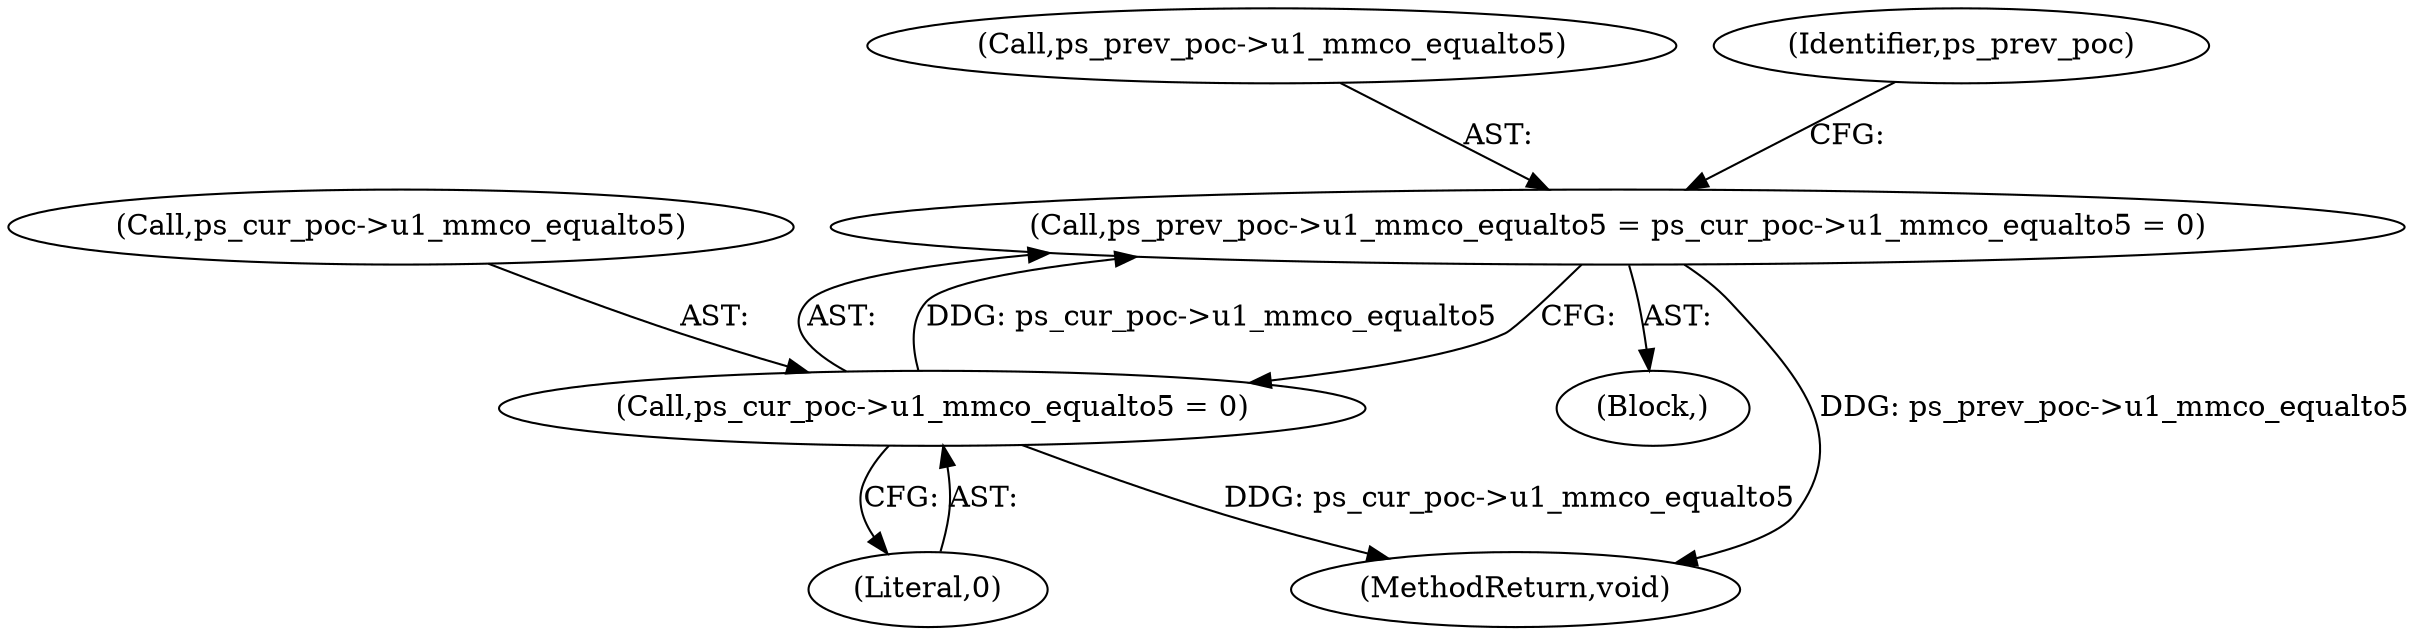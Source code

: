 digraph "0_Android_ecf6c7ce6d5a22d52160698aab44fc234c63291a@pointer" {
"1000598" [label="(Call,ps_prev_poc->u1_mmco_equalto5 = ps_cur_poc->u1_mmco_equalto5 = 0)"];
"1000602" [label="(Call,ps_cur_poc->u1_mmco_equalto5 = 0)"];
"1000598" [label="(Call,ps_prev_poc->u1_mmco_equalto5 = ps_cur_poc->u1_mmco_equalto5 = 0)"];
"1000599" [label="(Call,ps_prev_poc->u1_mmco_equalto5)"];
"1000121" [label="(Block,)"];
"1000602" [label="(Call,ps_cur_poc->u1_mmco_equalto5 = 0)"];
"1000956" [label="(MethodReturn,void)"];
"1000606" [label="(Literal,0)"];
"1000609" [label="(Identifier,ps_prev_poc)"];
"1000603" [label="(Call,ps_cur_poc->u1_mmco_equalto5)"];
"1000598" -> "1000121"  [label="AST: "];
"1000598" -> "1000602"  [label="CFG: "];
"1000599" -> "1000598"  [label="AST: "];
"1000602" -> "1000598"  [label="AST: "];
"1000609" -> "1000598"  [label="CFG: "];
"1000598" -> "1000956"  [label="DDG: ps_prev_poc->u1_mmco_equalto5"];
"1000602" -> "1000598"  [label="DDG: ps_cur_poc->u1_mmco_equalto5"];
"1000602" -> "1000606"  [label="CFG: "];
"1000603" -> "1000602"  [label="AST: "];
"1000606" -> "1000602"  [label="AST: "];
"1000602" -> "1000956"  [label="DDG: ps_cur_poc->u1_mmco_equalto5"];
}
